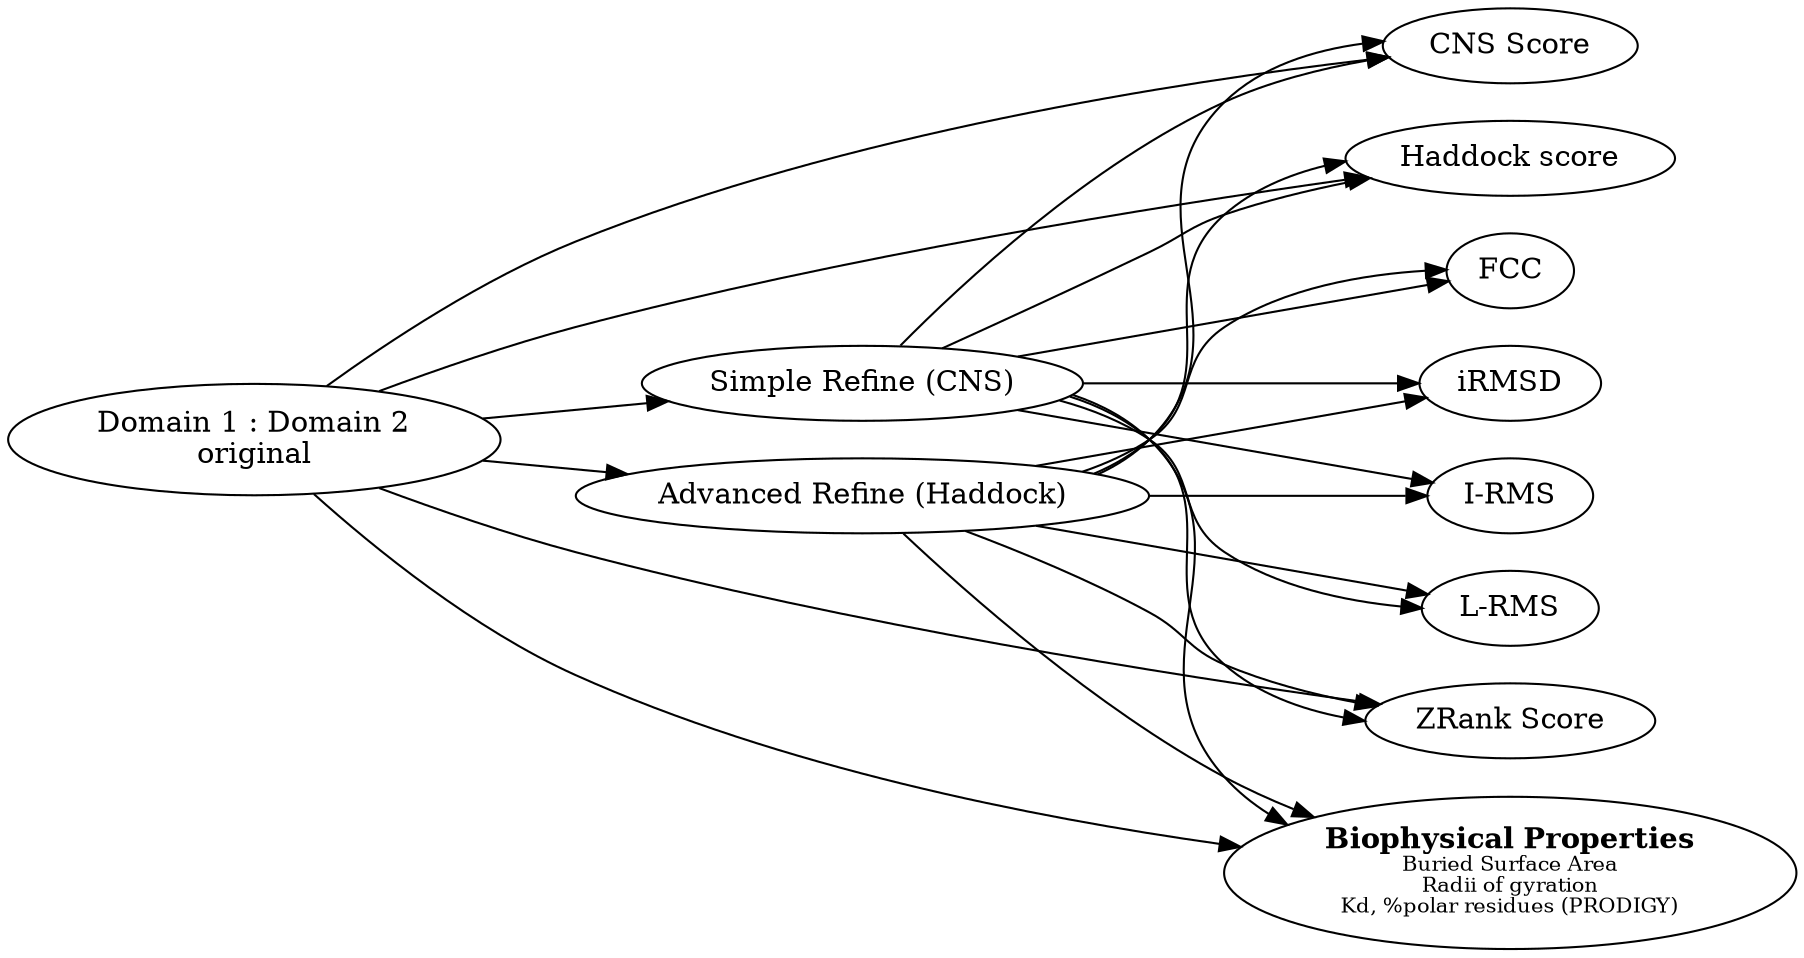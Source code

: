 # http://www.graphviz.org/content/cluster

digraph DDI {
     // This attribute applies to the graph itself
     //size="1,1";
     rankdir=LR;

     // The label attribute can be used to change the label of a node
     original [label="Domain 1 : Domain 2\noriginal"];
     simple [label="Simple Refine (CNS)"];
     advanced [label="Advanced Refine (Haddock)"];

     cscore [label="CNS Score"];
     hscore [label="Haddock score"];
     zscore [label="ZRank Score"];
     IRMS [label="I-RMS"];
     LRMS [label="L-RMS"]
     fcc [label="FCC"]
     IRMSD [label="iRMSD"];
     props [label= <<B>Biophysical Properties</B><BR/><FONT POINT-SIZE="10">Buried Surface Area<BR/>Radii of gyration<BR/>Kd, %polar residues (PRODIGY)</FONT>> ];


     // These edges both have different line properties
     original -> simple;
     original -> advanced;

     original -> cscore;
     original -> hscore;
     original -> zscore;
     original -> props;

     simple -> cscore;
     simple -> hscore;
     simple -> zscore;
     simple -> IRMS;
     simple -> LRMS;
     simple -> fcc;
     simple -> IRMSD;
     simple -> props;
     advanced -> cscore;
     advanced -> hscore;
     advanced -> zscore;
     advanced -> IRMS;
     advanced -> LRMS;
     advanced -> fcc;
     advanced -> IRMSD;
     advanced -> props;

   }
